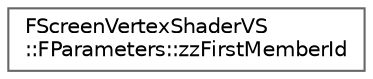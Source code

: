 digraph "Graphical Class Hierarchy"
{
 // INTERACTIVE_SVG=YES
 // LATEX_PDF_SIZE
  bgcolor="transparent";
  edge [fontname=Helvetica,fontsize=10,labelfontname=Helvetica,labelfontsize=10];
  node [fontname=Helvetica,fontsize=10,shape=box,height=0.2,width=0.4];
  rankdir="LR";
  Node0 [id="Node000000",label="FScreenVertexShaderVS\l::FParameters::zzFirstMemberId",height=0.2,width=0.4,color="grey40", fillcolor="white", style="filled",URL="$d0/d10/structFScreenVertexShaderVS_1_1FParameters_1_1zzFirstMemberId.html",tooltip=" "];
}
